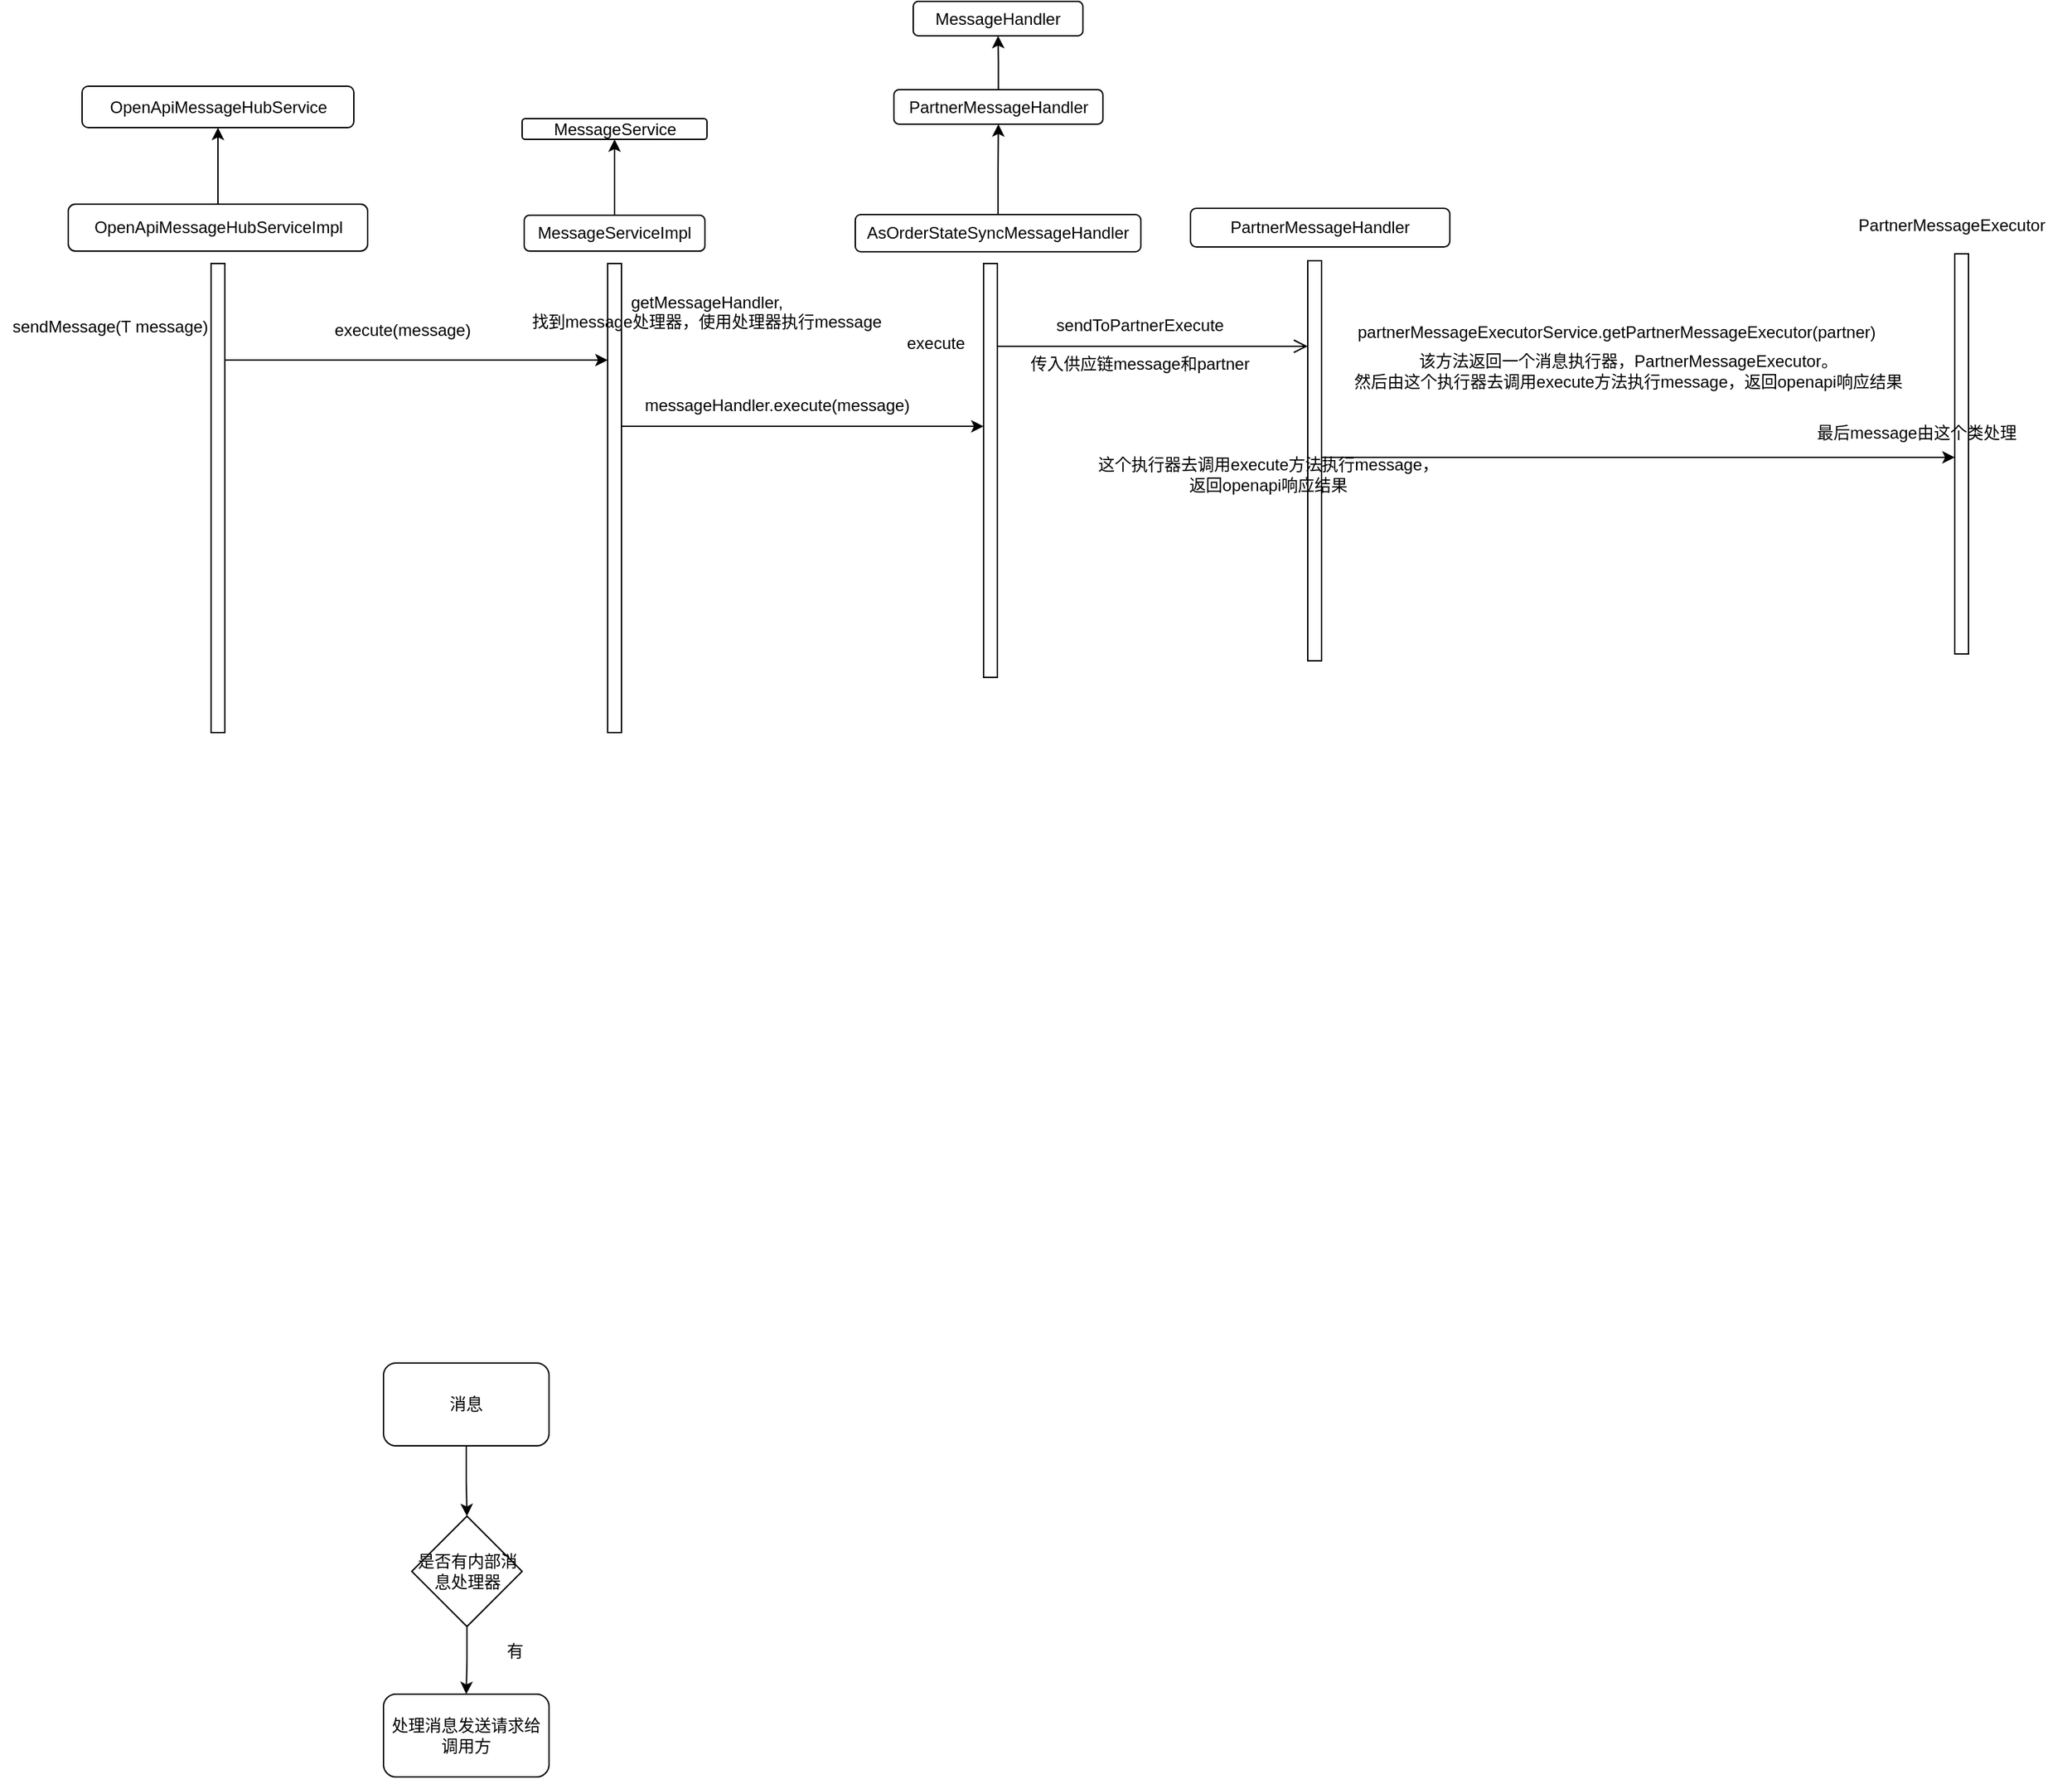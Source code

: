 <mxfile version="21.3.3" type="github">
  <diagram name="第 1 页" id="Ev2duZ_iQHcF1wmbmaE-">
    <mxGraphModel dx="1816" dy="534" grid="0" gridSize="10" guides="1" tooltips="1" connect="1" arrows="1" fold="1" page="1" pageScale="1" pageWidth="827" pageHeight="1169" math="0" shadow="0">
      <root>
        <mxCell id="0" />
        <mxCell id="1" parent="0" />
        <mxCell id="WbcqiW-BNB_0RPY3lRLD-1" value="" style="html=1;points=[];perimeter=orthogonalPerimeter;outlineConnect=0;targetShapes=umlLifeline;portConstraint=eastwest;newEdgeStyle={&quot;edgeStyle&quot;:&quot;elbowEdgeStyle&quot;,&quot;elbow&quot;:&quot;vertical&quot;,&quot;curved&quot;:0,&quot;rounded&quot;:0};" parent="1" vertex="1">
          <mxGeometry x="90" y="360" width="10" height="300" as="geometry" />
        </mxCell>
        <mxCell id="WbcqiW-BNB_0RPY3lRLD-3" value="" style="verticalAlign=bottom;endArrow=open;endSize=8;edgeStyle=elbowEdgeStyle;elbow=vertical;curved=0;rounded=0;labelBorderColor=none;labelBackgroundColor=default;" parent="1" source="WbcqiW-BNB_0RPY3lRLD-1" target="WbcqiW-BNB_0RPY3lRLD-5" edge="1">
          <mxGeometry x="-0.174" y="20" relative="1" as="geometry">
            <mxPoint x="240" y="435" as="targetPoint" />
            <Array as="points">
              <mxPoint x="220" y="420" />
            </Array>
            <mxPoint as="offset" />
          </mxGeometry>
        </mxCell>
        <mxCell id="etoB_YEuaurDG5LxLXbp-4" style="edgeStyle=elbowEdgeStyle;rounded=0;orthogonalLoop=1;jettySize=auto;html=1;elbow=vertical;curved=0;" edge="1" parent="1" source="WbcqiW-BNB_0RPY3lRLD-5" target="etoB_YEuaurDG5LxLXbp-3">
          <mxGeometry relative="1" as="geometry" />
        </mxCell>
        <mxCell id="WbcqiW-BNB_0RPY3lRLD-5" value="" style="html=1;points=[];perimeter=orthogonalPerimeter;outlineConnect=0;targetShapes=umlLifeline;portConstraint=eastwest;newEdgeStyle={&quot;edgeStyle&quot;:&quot;elbowEdgeStyle&quot;,&quot;elbow&quot;:&quot;vertical&quot;,&quot;curved&quot;:0,&quot;rounded&quot;:0};" parent="1" vertex="1">
          <mxGeometry x="325" y="358" width="10" height="290" as="geometry" />
        </mxCell>
        <mxCell id="WbcqiW-BNB_0RPY3lRLD-8" value="传入供应链message和partner" style="text;html=1;align=center;verticalAlign=middle;resizable=0;points=[];autosize=1;strokeColor=none;fillColor=none;" parent="1" vertex="1">
          <mxGeometry x="114" y="420" width="177" height="26" as="geometry" />
        </mxCell>
        <mxCell id="WbcqiW-BNB_0RPY3lRLD-9" value="partnerMessageExecutorService.getPartnerMessageExecutor(partner)" style="text;align=center;verticalAlign=middle;resizable=0;points=[];autosize=1;strokeColor=none;fillColor=none;" parent="1" vertex="1">
          <mxGeometry x="314" y="379" width="470" height="60" as="geometry" />
        </mxCell>
        <mxCell id="WbcqiW-BNB_0RPY3lRLD-10" value="该方法返回一个消息执行器，PartnerMessageExecutor。&lt;br&gt;然后由这个执行器去调用execute方法执行message，返回openapi响应结果" style="text;html=1;align=center;verticalAlign=middle;resizable=0;points=[];autosize=1;strokeColor=none;fillColor=none;" parent="1" vertex="1">
          <mxGeometry x="347" y="418" width="420" height="40" as="geometry" />
        </mxCell>
        <mxCell id="etoB_YEuaurDG5LxLXbp-1" value="execute" style="text;html=1;align=center;verticalAlign=middle;resizable=0;points=[];autosize=1;strokeColor=none;fillColor=none;" vertex="1" parent="1">
          <mxGeometry x="25" y="405" width="60" height="26" as="geometry" />
        </mxCell>
        <mxCell id="etoB_YEuaurDG5LxLXbp-2" value="sendToPartnerExecute" style="text;html=1;align=center;verticalAlign=middle;resizable=0;points=[];autosize=1;strokeColor=none;fillColor=none;" vertex="1" parent="1">
          <mxGeometry x="133" y="392" width="139" height="26" as="geometry" />
        </mxCell>
        <mxCell id="etoB_YEuaurDG5LxLXbp-3" value="" style="html=1;points=[];perimeter=orthogonalPerimeter;outlineConnect=0;targetShapes=umlLifeline;portConstraint=eastwest;newEdgeStyle={&quot;edgeStyle&quot;:&quot;elbowEdgeStyle&quot;,&quot;elbow&quot;:&quot;vertical&quot;,&quot;curved&quot;:0,&quot;rounded&quot;:0};" vertex="1" parent="1">
          <mxGeometry x="794" y="353" width="10" height="290" as="geometry" />
        </mxCell>
        <mxCell id="etoB_YEuaurDG5LxLXbp-5" value="&lt;br&gt;这个执行器去调用execute方法执行message，&lt;br&gt;返回openapi响应结果" style="text;html=1;align=center;verticalAlign=middle;resizable=0;points=[];autosize=1;strokeColor=none;fillColor=none;" vertex="1" parent="1">
          <mxGeometry x="163" y="478" width="265" height="55" as="geometry" />
        </mxCell>
        <mxCell id="etoB_YEuaurDG5LxLXbp-6" value="PartnerMessageExecutor" style="text;align=center;verticalAlign=middle;resizable=0;points=[];autosize=1;strokeColor=none;fillColor=none;" vertex="1" parent="1">
          <mxGeometry x="706" y="303" width="172" height="57" as="geometry" />
        </mxCell>
        <mxCell id="etoB_YEuaurDG5LxLXbp-7" value="最后message由这个类处理" style="text;html=1;align=center;verticalAlign=middle;resizable=0;points=[];autosize=1;strokeColor=none;fillColor=none;" vertex="1" parent="1">
          <mxGeometry x="684" y="470" width="163" height="26" as="geometry" />
        </mxCell>
        <mxCell id="etoB_YEuaurDG5LxLXbp-14" style="edgeStyle=orthogonalEdgeStyle;rounded=0;orthogonalLoop=1;jettySize=auto;html=1;entryX=0.5;entryY=1;entryDx=0;entryDy=0;" edge="1" parent="1" source="etoB_YEuaurDG5LxLXbp-8" target="etoB_YEuaurDG5LxLXbp-13">
          <mxGeometry relative="1" as="geometry" />
        </mxCell>
        <mxCell id="etoB_YEuaurDG5LxLXbp-8" value="PartnerMessageHandler" style="rounded=1;whiteSpace=wrap;" vertex="1" parent="1">
          <mxGeometry x="25" y="234" width="151.5" height="25" as="geometry" />
        </mxCell>
        <mxCell id="etoB_YEuaurDG5LxLXbp-12" style="edgeStyle=orthogonalEdgeStyle;rounded=0;orthogonalLoop=1;jettySize=auto;html=1;entryX=0.5;entryY=1;entryDx=0;entryDy=0;" edge="1" parent="1" source="etoB_YEuaurDG5LxLXbp-10" target="etoB_YEuaurDG5LxLXbp-8">
          <mxGeometry relative="1" as="geometry" />
        </mxCell>
        <mxCell id="etoB_YEuaurDG5LxLXbp-10" value="AsOrderStateSyncMessageHandler" style="rounded=1;whiteSpace=wrap;html=1;" vertex="1" parent="1">
          <mxGeometry x="-3" y="324.5" width="207" height="27" as="geometry" />
        </mxCell>
        <mxCell id="etoB_YEuaurDG5LxLXbp-11" value="PartnerMessageHandler" style="rounded=1;whiteSpace=wrap;html=1;" vertex="1" parent="1">
          <mxGeometry x="240" y="320" width="188" height="28" as="geometry" />
        </mxCell>
        <mxCell id="etoB_YEuaurDG5LxLXbp-13" value="MessageHandler" style="rounded=1;whiteSpace=wrap;html=1;" vertex="1" parent="1">
          <mxGeometry x="39" y="170" width="123" height="25" as="geometry" />
        </mxCell>
        <mxCell id="etoB_YEuaurDG5LxLXbp-33" style="edgeStyle=elbowEdgeStyle;rounded=0;orthogonalLoop=1;jettySize=auto;html=1;elbow=vertical;curved=0;" edge="1" parent="1" source="etoB_YEuaurDG5LxLXbp-15" target="WbcqiW-BNB_0RPY3lRLD-1">
          <mxGeometry relative="1" as="geometry">
            <Array as="points">
              <mxPoint x="-33" y="478" />
            </Array>
          </mxGeometry>
        </mxCell>
        <mxCell id="etoB_YEuaurDG5LxLXbp-15" value="" style="html=1;points=[];perimeter=orthogonalPerimeter;outlineConnect=0;targetShapes=umlLifeline;portConstraint=eastwest;newEdgeStyle={&quot;edgeStyle&quot;:&quot;elbowEdgeStyle&quot;,&quot;elbow&quot;:&quot;vertical&quot;,&quot;curved&quot;:0,&quot;rounded&quot;:0};" vertex="1" parent="1">
          <mxGeometry x="-182.5" y="360" width="10" height="340" as="geometry" />
        </mxCell>
        <mxCell id="etoB_YEuaurDG5LxLXbp-26" style="edgeStyle=orthogonalEdgeStyle;rounded=0;orthogonalLoop=1;jettySize=auto;html=1;entryX=0.5;entryY=1;entryDx=0;entryDy=0;" edge="1" parent="1" source="etoB_YEuaurDG5LxLXbp-19" target="etoB_YEuaurDG5LxLXbp-20">
          <mxGeometry relative="1" as="geometry" />
        </mxCell>
        <mxCell id="etoB_YEuaurDG5LxLXbp-19" value="MessageServiceImpl" style="rounded=1;whiteSpace=wrap;html=1;" vertex="1" parent="1">
          <mxGeometry x="-243" y="325" width="131" height="26" as="geometry" />
        </mxCell>
        <mxCell id="etoB_YEuaurDG5LxLXbp-20" value="MessageService" style="rounded=1;whiteSpace=wrap;" vertex="1" parent="1">
          <mxGeometry x="-244.5" y="255" width="134" height="15" as="geometry" />
        </mxCell>
        <mxCell id="etoB_YEuaurDG5LxLXbp-25" style="edgeStyle=orthogonalEdgeStyle;rounded=0;orthogonalLoop=1;jettySize=auto;html=1;" edge="1" parent="1" source="etoB_YEuaurDG5LxLXbp-22" target="etoB_YEuaurDG5LxLXbp-24">
          <mxGeometry relative="1" as="geometry" />
        </mxCell>
        <mxCell id="etoB_YEuaurDG5LxLXbp-22" value="OpenApiMessageHubServiceImpl" style="rounded=1;whiteSpace=wrap;" vertex="1" parent="1">
          <mxGeometry x="-573.5" y="317" width="217" height="34" as="geometry" />
        </mxCell>
        <mxCell id="etoB_YEuaurDG5LxLXbp-31" style="edgeStyle=elbowEdgeStyle;rounded=0;orthogonalLoop=1;jettySize=auto;html=1;elbow=vertical;curved=0;" edge="1" parent="1" source="etoB_YEuaurDG5LxLXbp-23" target="etoB_YEuaurDG5LxLXbp-15">
          <mxGeometry relative="1" as="geometry">
            <Array as="points">
              <mxPoint x="-312" y="430" />
            </Array>
          </mxGeometry>
        </mxCell>
        <mxCell id="etoB_YEuaurDG5LxLXbp-23" value="" style="html=1;points=[];perimeter=orthogonalPerimeter;outlineConnect=0;targetShapes=umlLifeline;portConstraint=eastwest;newEdgeStyle={&quot;edgeStyle&quot;:&quot;elbowEdgeStyle&quot;,&quot;elbow&quot;:&quot;vertical&quot;,&quot;curved&quot;:0,&quot;rounded&quot;:0};" vertex="1" parent="1">
          <mxGeometry x="-470" y="360" width="10" height="340" as="geometry" />
        </mxCell>
        <mxCell id="etoB_YEuaurDG5LxLXbp-24" value="OpenApiMessageHubService" style="rounded=1;whiteSpace=wrap;" vertex="1" parent="1">
          <mxGeometry x="-563.5" y="231.5" width="197" height="30" as="geometry" />
        </mxCell>
        <mxCell id="etoB_YEuaurDG5LxLXbp-28" value="sendMessage(T message)" style="text;align=center;verticalAlign=middle;resizable=0;points=[];autosize=1;strokeColor=none;fillColor=none;" vertex="1" parent="1">
          <mxGeometry x="-623" y="392" width="160" height="26" as="geometry" />
        </mxCell>
        <mxCell id="etoB_YEuaurDG5LxLXbp-29" value="getMessageHandler,&#xa;找到message处理器，使用处理器执行message" style="text;align=center;verticalAlign=middle;resizable=0;points=[];autosize=1;strokeColor=none;fillColor=none;" vertex="1" parent="1">
          <mxGeometry x="-246" y="374" width="271" height="41" as="geometry" />
        </mxCell>
        <mxCell id="etoB_YEuaurDG5LxLXbp-32" value="execute(message)" style="text;align=center;verticalAlign=middle;resizable=0;points=[];autosize=1;strokeColor=none;fillColor=none;" vertex="1" parent="1">
          <mxGeometry x="-396" y="379" width="130" height="57" as="geometry" />
        </mxCell>
        <mxCell id="etoB_YEuaurDG5LxLXbp-34" value="messageHandler.execute(message)" style="text;html=1;align=center;verticalAlign=middle;resizable=0;points=[];autosize=1;strokeColor=none;fillColor=none;" vertex="1" parent="1">
          <mxGeometry x="-165" y="450" width="210" height="26" as="geometry" />
        </mxCell>
        <mxCell id="etoB_YEuaurDG5LxLXbp-37" style="edgeStyle=orthogonalEdgeStyle;rounded=0;orthogonalLoop=1;jettySize=auto;html=1;entryX=0.5;entryY=0;entryDx=0;entryDy=0;" edge="1" parent="1" source="etoB_YEuaurDG5LxLXbp-35" target="etoB_YEuaurDG5LxLXbp-38">
          <mxGeometry relative="1" as="geometry">
            <mxPoint x="-285" y="1296" as="targetPoint" />
          </mxGeometry>
        </mxCell>
        <mxCell id="etoB_YEuaurDG5LxLXbp-35" value="消息" style="rounded=1;whiteSpace=wrap;html=1;" vertex="1" parent="1">
          <mxGeometry x="-345" y="1157" width="120" height="60" as="geometry" />
        </mxCell>
        <mxCell id="etoB_YEuaurDG5LxLXbp-40" style="edgeStyle=orthogonalEdgeStyle;rounded=0;orthogonalLoop=1;jettySize=auto;html=1;exitX=0.5;exitY=1;exitDx=0;exitDy=0;entryX=0.5;entryY=0;entryDx=0;entryDy=0;" edge="1" parent="1" source="etoB_YEuaurDG5LxLXbp-38" target="etoB_YEuaurDG5LxLXbp-39">
          <mxGeometry relative="1" as="geometry" />
        </mxCell>
        <mxCell id="etoB_YEuaurDG5LxLXbp-38" value="是否有内部消息处理器" style="rhombus;whiteSpace=wrap;html=1;" vertex="1" parent="1">
          <mxGeometry x="-324.5" y="1268" width="80" height="80" as="geometry" />
        </mxCell>
        <mxCell id="etoB_YEuaurDG5LxLXbp-39" value="处理消息发送请求给调用方" style="rounded=1;whiteSpace=wrap;html=1;" vertex="1" parent="1">
          <mxGeometry x="-345" y="1397" width="120" height="60" as="geometry" />
        </mxCell>
        <mxCell id="etoB_YEuaurDG5LxLXbp-41" value="有" style="text;html=1;align=center;verticalAlign=middle;resizable=0;points=[];autosize=1;strokeColor=none;fillColor=none;" vertex="1" parent="1">
          <mxGeometry x="-265" y="1353" width="30" height="26" as="geometry" />
        </mxCell>
      </root>
    </mxGraphModel>
  </diagram>
</mxfile>
